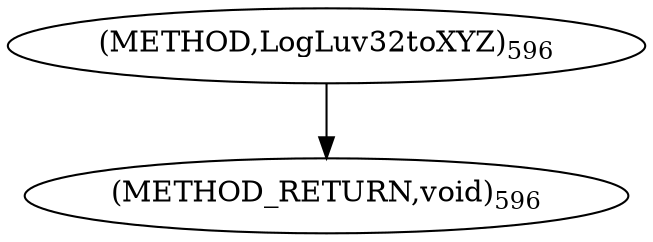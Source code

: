 digraph "LogLuv32toXYZ" {  
"9310" [label = <(METHOD,LogLuv32toXYZ)<SUB>596</SUB>> ]
"9313" [label = <(METHOD_RETURN,void)<SUB>596</SUB>> ]
  "9310" -> "9313" 
}
